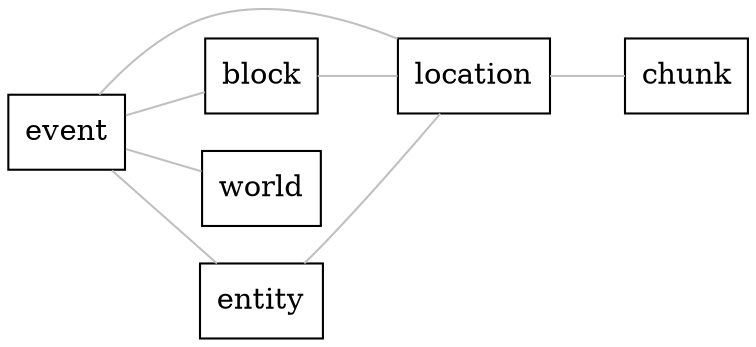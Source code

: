 digraph G {
  rankdir=LR;
  node [shape=box];
  edge [color=gray; dir=none];

  event -> location;
  event -> block;
  event -> world;
  event -> entity;

  location -> chunk;

  block -> location;

  entity -> location;
}